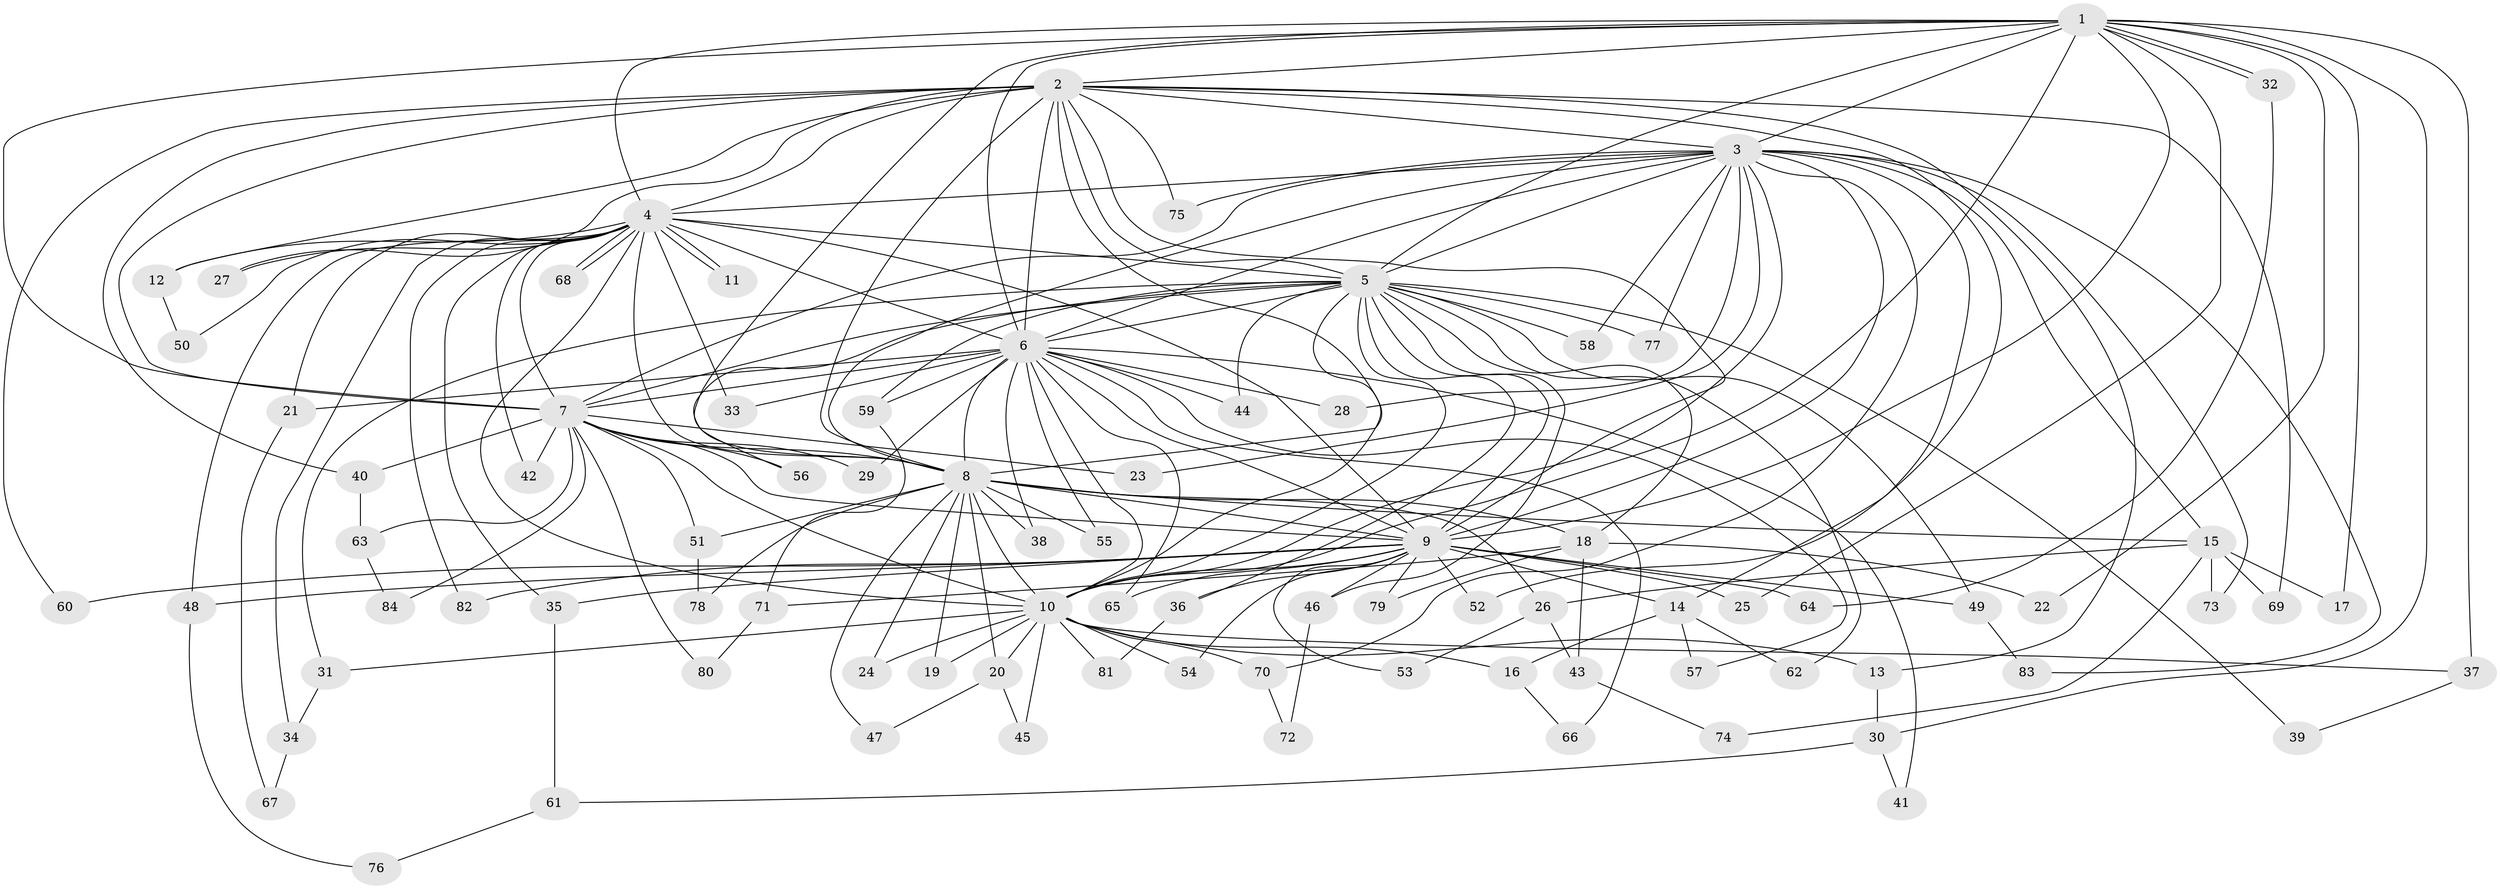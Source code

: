 // Generated by graph-tools (version 1.1) at 2025/43/03/09/25 04:43:32]
// undirected, 84 vertices, 193 edges
graph export_dot {
graph [start="1"]
  node [color=gray90,style=filled];
  1;
  2;
  3;
  4;
  5;
  6;
  7;
  8;
  9;
  10;
  11;
  12;
  13;
  14;
  15;
  16;
  17;
  18;
  19;
  20;
  21;
  22;
  23;
  24;
  25;
  26;
  27;
  28;
  29;
  30;
  31;
  32;
  33;
  34;
  35;
  36;
  37;
  38;
  39;
  40;
  41;
  42;
  43;
  44;
  45;
  46;
  47;
  48;
  49;
  50;
  51;
  52;
  53;
  54;
  55;
  56;
  57;
  58;
  59;
  60;
  61;
  62;
  63;
  64;
  65;
  66;
  67;
  68;
  69;
  70;
  71;
  72;
  73;
  74;
  75;
  76;
  77;
  78;
  79;
  80;
  81;
  82;
  83;
  84;
  1 -- 2;
  1 -- 3;
  1 -- 4;
  1 -- 5;
  1 -- 6;
  1 -- 7;
  1 -- 8;
  1 -- 9;
  1 -- 10;
  1 -- 17;
  1 -- 22;
  1 -- 25;
  1 -- 30;
  1 -- 32;
  1 -- 32;
  1 -- 37;
  2 -- 3;
  2 -- 4;
  2 -- 5;
  2 -- 6;
  2 -- 7;
  2 -- 8;
  2 -- 9;
  2 -- 10;
  2 -- 12;
  2 -- 13;
  2 -- 27;
  2 -- 40;
  2 -- 52;
  2 -- 60;
  2 -- 69;
  2 -- 75;
  3 -- 4;
  3 -- 5;
  3 -- 6;
  3 -- 7;
  3 -- 8;
  3 -- 9;
  3 -- 10;
  3 -- 14;
  3 -- 15;
  3 -- 23;
  3 -- 28;
  3 -- 58;
  3 -- 70;
  3 -- 73;
  3 -- 75;
  3 -- 77;
  3 -- 83;
  4 -- 5;
  4 -- 6;
  4 -- 7;
  4 -- 8;
  4 -- 9;
  4 -- 10;
  4 -- 11;
  4 -- 11;
  4 -- 12;
  4 -- 21;
  4 -- 27;
  4 -- 33;
  4 -- 34;
  4 -- 35;
  4 -- 42;
  4 -- 48;
  4 -- 50;
  4 -- 68;
  4 -- 68;
  4 -- 82;
  5 -- 6;
  5 -- 7;
  5 -- 8;
  5 -- 9;
  5 -- 10;
  5 -- 18;
  5 -- 31;
  5 -- 36;
  5 -- 39;
  5 -- 44;
  5 -- 46;
  5 -- 49;
  5 -- 56;
  5 -- 58;
  5 -- 59;
  5 -- 62;
  5 -- 77;
  6 -- 7;
  6 -- 8;
  6 -- 9;
  6 -- 10;
  6 -- 21;
  6 -- 28;
  6 -- 29;
  6 -- 33;
  6 -- 38;
  6 -- 41;
  6 -- 44;
  6 -- 55;
  6 -- 57;
  6 -- 59;
  6 -- 65;
  6 -- 66;
  7 -- 8;
  7 -- 9;
  7 -- 10;
  7 -- 23;
  7 -- 29;
  7 -- 40;
  7 -- 42;
  7 -- 51;
  7 -- 56;
  7 -- 63;
  7 -- 80;
  7 -- 84;
  8 -- 9;
  8 -- 10;
  8 -- 15;
  8 -- 18;
  8 -- 19;
  8 -- 20;
  8 -- 24;
  8 -- 26;
  8 -- 38;
  8 -- 47;
  8 -- 51;
  8 -- 55;
  8 -- 78;
  9 -- 10;
  9 -- 14;
  9 -- 25;
  9 -- 35;
  9 -- 36;
  9 -- 46;
  9 -- 48;
  9 -- 49;
  9 -- 52;
  9 -- 53;
  9 -- 54;
  9 -- 60;
  9 -- 64;
  9 -- 65;
  9 -- 79;
  9 -- 82;
  10 -- 13;
  10 -- 16;
  10 -- 19;
  10 -- 20;
  10 -- 24;
  10 -- 31;
  10 -- 37;
  10 -- 45;
  10 -- 54;
  10 -- 70;
  10 -- 81;
  12 -- 50;
  13 -- 30;
  14 -- 16;
  14 -- 57;
  14 -- 62;
  15 -- 17;
  15 -- 26;
  15 -- 69;
  15 -- 73;
  15 -- 74;
  16 -- 66;
  18 -- 22;
  18 -- 43;
  18 -- 71;
  18 -- 79;
  20 -- 45;
  20 -- 47;
  21 -- 67;
  26 -- 43;
  26 -- 53;
  30 -- 41;
  30 -- 61;
  31 -- 34;
  32 -- 64;
  34 -- 67;
  35 -- 61;
  36 -- 81;
  37 -- 39;
  40 -- 63;
  43 -- 74;
  46 -- 72;
  48 -- 76;
  49 -- 83;
  51 -- 78;
  59 -- 71;
  61 -- 76;
  63 -- 84;
  70 -- 72;
  71 -- 80;
}
